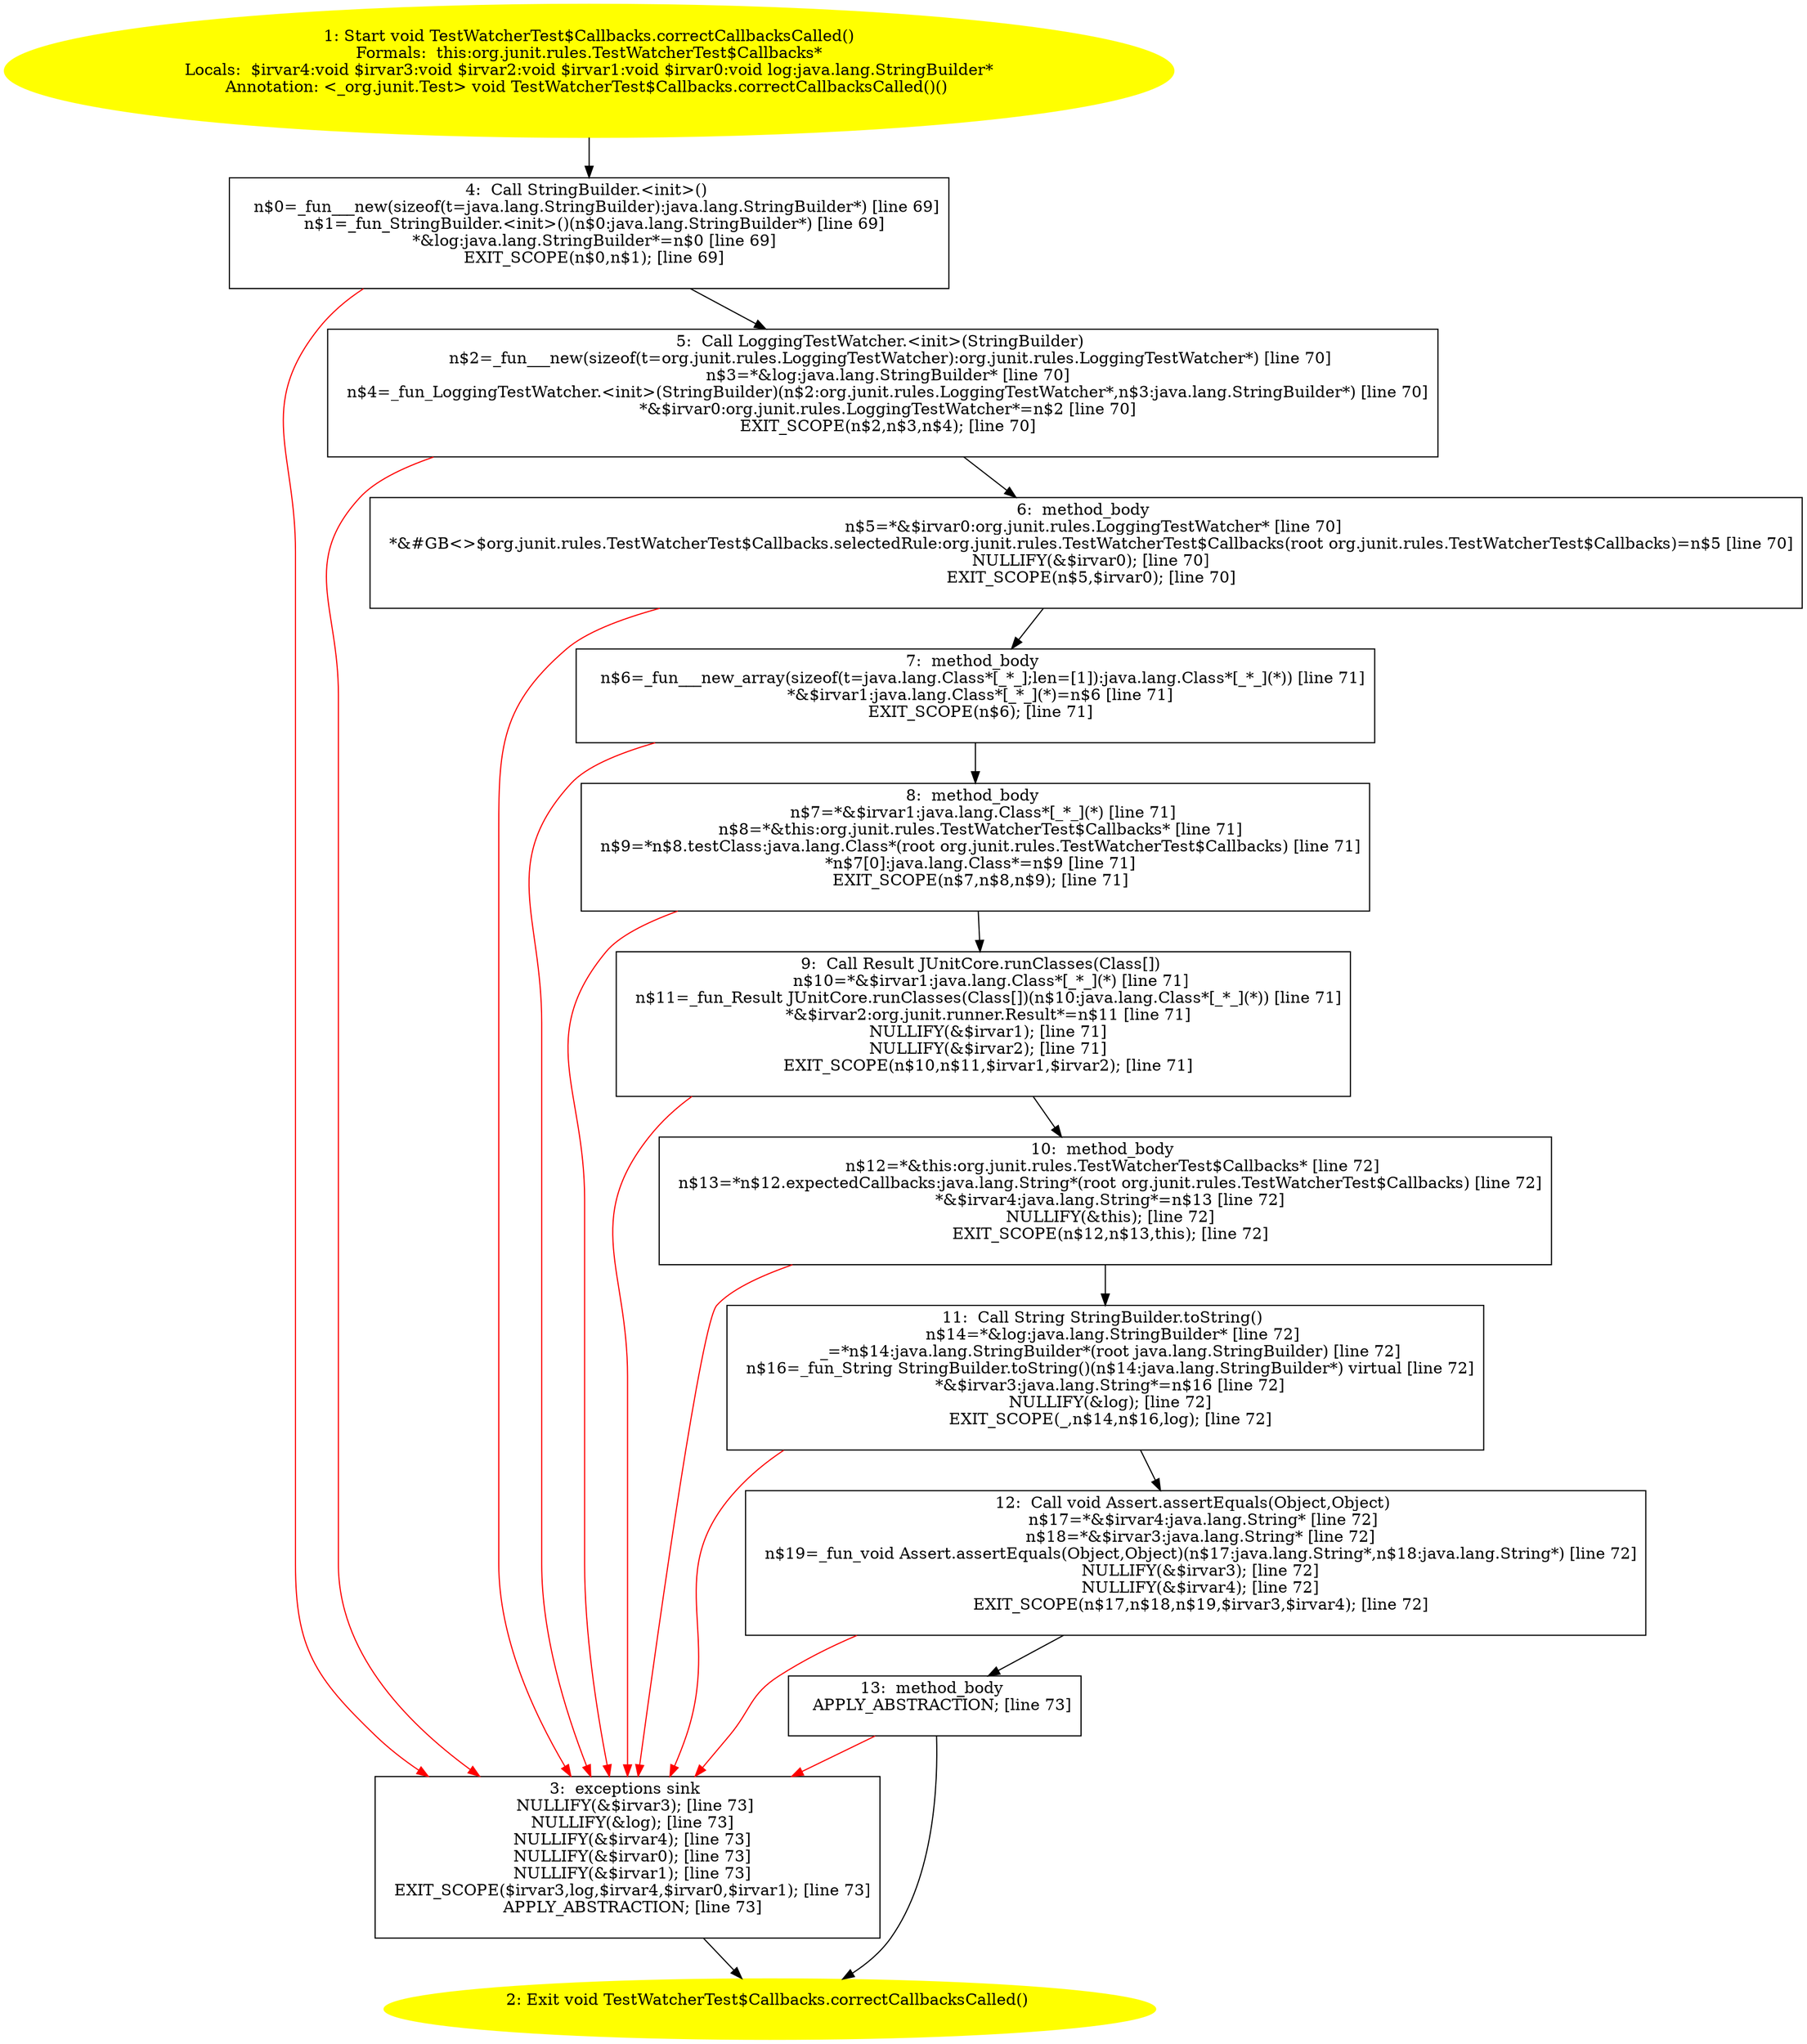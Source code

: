 /* @generated */
digraph cfg {
"org.junit.rules.TestWatcherTest$Callbacks.correctCallbacksCalled():void.d27943d3e60431fc9b3d72ed99d31b8a_1" [label="1: Start void TestWatcherTest$Callbacks.correctCallbacksCalled()\nFormals:  this:org.junit.rules.TestWatcherTest$Callbacks*\nLocals:  $irvar4:void $irvar3:void $irvar2:void $irvar1:void $irvar0:void log:java.lang.StringBuilder*\nAnnotation: <_org.junit.Test> void TestWatcherTest$Callbacks.correctCallbacksCalled()() \n  " color=yellow style=filled]
	

	 "org.junit.rules.TestWatcherTest$Callbacks.correctCallbacksCalled():void.d27943d3e60431fc9b3d72ed99d31b8a_1" -> "org.junit.rules.TestWatcherTest$Callbacks.correctCallbacksCalled():void.d27943d3e60431fc9b3d72ed99d31b8a_4" ;
"org.junit.rules.TestWatcherTest$Callbacks.correctCallbacksCalled():void.d27943d3e60431fc9b3d72ed99d31b8a_2" [label="2: Exit void TestWatcherTest$Callbacks.correctCallbacksCalled() \n  " color=yellow style=filled]
	

"org.junit.rules.TestWatcherTest$Callbacks.correctCallbacksCalled():void.d27943d3e60431fc9b3d72ed99d31b8a_3" [label="3:  exceptions sink \n   NULLIFY(&$irvar3); [line 73]\n  NULLIFY(&log); [line 73]\n  NULLIFY(&$irvar4); [line 73]\n  NULLIFY(&$irvar0); [line 73]\n  NULLIFY(&$irvar1); [line 73]\n  EXIT_SCOPE($irvar3,log,$irvar4,$irvar0,$irvar1); [line 73]\n  APPLY_ABSTRACTION; [line 73]\n " shape="box"]
	

	 "org.junit.rules.TestWatcherTest$Callbacks.correctCallbacksCalled():void.d27943d3e60431fc9b3d72ed99d31b8a_3" -> "org.junit.rules.TestWatcherTest$Callbacks.correctCallbacksCalled():void.d27943d3e60431fc9b3d72ed99d31b8a_2" ;
"org.junit.rules.TestWatcherTest$Callbacks.correctCallbacksCalled():void.d27943d3e60431fc9b3d72ed99d31b8a_4" [label="4:  Call StringBuilder.<init>() \n   n$0=_fun___new(sizeof(t=java.lang.StringBuilder):java.lang.StringBuilder*) [line 69]\n  n$1=_fun_StringBuilder.<init>()(n$0:java.lang.StringBuilder*) [line 69]\n  *&log:java.lang.StringBuilder*=n$0 [line 69]\n  EXIT_SCOPE(n$0,n$1); [line 69]\n " shape="box"]
	

	 "org.junit.rules.TestWatcherTest$Callbacks.correctCallbacksCalled():void.d27943d3e60431fc9b3d72ed99d31b8a_4" -> "org.junit.rules.TestWatcherTest$Callbacks.correctCallbacksCalled():void.d27943d3e60431fc9b3d72ed99d31b8a_5" ;
	 "org.junit.rules.TestWatcherTest$Callbacks.correctCallbacksCalled():void.d27943d3e60431fc9b3d72ed99d31b8a_4" -> "org.junit.rules.TestWatcherTest$Callbacks.correctCallbacksCalled():void.d27943d3e60431fc9b3d72ed99d31b8a_3" [color="red" ];
"org.junit.rules.TestWatcherTest$Callbacks.correctCallbacksCalled():void.d27943d3e60431fc9b3d72ed99d31b8a_5" [label="5:  Call LoggingTestWatcher.<init>(StringBuilder) \n   n$2=_fun___new(sizeof(t=org.junit.rules.LoggingTestWatcher):org.junit.rules.LoggingTestWatcher*) [line 70]\n  n$3=*&log:java.lang.StringBuilder* [line 70]\n  n$4=_fun_LoggingTestWatcher.<init>(StringBuilder)(n$2:org.junit.rules.LoggingTestWatcher*,n$3:java.lang.StringBuilder*) [line 70]\n  *&$irvar0:org.junit.rules.LoggingTestWatcher*=n$2 [line 70]\n  EXIT_SCOPE(n$2,n$3,n$4); [line 70]\n " shape="box"]
	

	 "org.junit.rules.TestWatcherTest$Callbacks.correctCallbacksCalled():void.d27943d3e60431fc9b3d72ed99d31b8a_5" -> "org.junit.rules.TestWatcherTest$Callbacks.correctCallbacksCalled():void.d27943d3e60431fc9b3d72ed99d31b8a_6" ;
	 "org.junit.rules.TestWatcherTest$Callbacks.correctCallbacksCalled():void.d27943d3e60431fc9b3d72ed99d31b8a_5" -> "org.junit.rules.TestWatcherTest$Callbacks.correctCallbacksCalled():void.d27943d3e60431fc9b3d72ed99d31b8a_3" [color="red" ];
"org.junit.rules.TestWatcherTest$Callbacks.correctCallbacksCalled():void.d27943d3e60431fc9b3d72ed99d31b8a_6" [label="6:  method_body \n   n$5=*&$irvar0:org.junit.rules.LoggingTestWatcher* [line 70]\n  *&#GB<>$org.junit.rules.TestWatcherTest$Callbacks.selectedRule:org.junit.rules.TestWatcherTest$Callbacks(root org.junit.rules.TestWatcherTest$Callbacks)=n$5 [line 70]\n  NULLIFY(&$irvar0); [line 70]\n  EXIT_SCOPE(n$5,$irvar0); [line 70]\n " shape="box"]
	

	 "org.junit.rules.TestWatcherTest$Callbacks.correctCallbacksCalled():void.d27943d3e60431fc9b3d72ed99d31b8a_6" -> "org.junit.rules.TestWatcherTest$Callbacks.correctCallbacksCalled():void.d27943d3e60431fc9b3d72ed99d31b8a_7" ;
	 "org.junit.rules.TestWatcherTest$Callbacks.correctCallbacksCalled():void.d27943d3e60431fc9b3d72ed99d31b8a_6" -> "org.junit.rules.TestWatcherTest$Callbacks.correctCallbacksCalled():void.d27943d3e60431fc9b3d72ed99d31b8a_3" [color="red" ];
"org.junit.rules.TestWatcherTest$Callbacks.correctCallbacksCalled():void.d27943d3e60431fc9b3d72ed99d31b8a_7" [label="7:  method_body \n   n$6=_fun___new_array(sizeof(t=java.lang.Class*[_*_];len=[1]):java.lang.Class*[_*_](*)) [line 71]\n  *&$irvar1:java.lang.Class*[_*_](*)=n$6 [line 71]\n  EXIT_SCOPE(n$6); [line 71]\n " shape="box"]
	

	 "org.junit.rules.TestWatcherTest$Callbacks.correctCallbacksCalled():void.d27943d3e60431fc9b3d72ed99d31b8a_7" -> "org.junit.rules.TestWatcherTest$Callbacks.correctCallbacksCalled():void.d27943d3e60431fc9b3d72ed99d31b8a_8" ;
	 "org.junit.rules.TestWatcherTest$Callbacks.correctCallbacksCalled():void.d27943d3e60431fc9b3d72ed99d31b8a_7" -> "org.junit.rules.TestWatcherTest$Callbacks.correctCallbacksCalled():void.d27943d3e60431fc9b3d72ed99d31b8a_3" [color="red" ];
"org.junit.rules.TestWatcherTest$Callbacks.correctCallbacksCalled():void.d27943d3e60431fc9b3d72ed99d31b8a_8" [label="8:  method_body \n   n$7=*&$irvar1:java.lang.Class*[_*_](*) [line 71]\n  n$8=*&this:org.junit.rules.TestWatcherTest$Callbacks* [line 71]\n  n$9=*n$8.testClass:java.lang.Class*(root org.junit.rules.TestWatcherTest$Callbacks) [line 71]\n  *n$7[0]:java.lang.Class*=n$9 [line 71]\n  EXIT_SCOPE(n$7,n$8,n$9); [line 71]\n " shape="box"]
	

	 "org.junit.rules.TestWatcherTest$Callbacks.correctCallbacksCalled():void.d27943d3e60431fc9b3d72ed99d31b8a_8" -> "org.junit.rules.TestWatcherTest$Callbacks.correctCallbacksCalled():void.d27943d3e60431fc9b3d72ed99d31b8a_9" ;
	 "org.junit.rules.TestWatcherTest$Callbacks.correctCallbacksCalled():void.d27943d3e60431fc9b3d72ed99d31b8a_8" -> "org.junit.rules.TestWatcherTest$Callbacks.correctCallbacksCalled():void.d27943d3e60431fc9b3d72ed99d31b8a_3" [color="red" ];
"org.junit.rules.TestWatcherTest$Callbacks.correctCallbacksCalled():void.d27943d3e60431fc9b3d72ed99d31b8a_9" [label="9:  Call Result JUnitCore.runClasses(Class[]) \n   n$10=*&$irvar1:java.lang.Class*[_*_](*) [line 71]\n  n$11=_fun_Result JUnitCore.runClasses(Class[])(n$10:java.lang.Class*[_*_](*)) [line 71]\n  *&$irvar2:org.junit.runner.Result*=n$11 [line 71]\n  NULLIFY(&$irvar1); [line 71]\n  NULLIFY(&$irvar2); [line 71]\n  EXIT_SCOPE(n$10,n$11,$irvar1,$irvar2); [line 71]\n " shape="box"]
	

	 "org.junit.rules.TestWatcherTest$Callbacks.correctCallbacksCalled():void.d27943d3e60431fc9b3d72ed99d31b8a_9" -> "org.junit.rules.TestWatcherTest$Callbacks.correctCallbacksCalled():void.d27943d3e60431fc9b3d72ed99d31b8a_10" ;
	 "org.junit.rules.TestWatcherTest$Callbacks.correctCallbacksCalled():void.d27943d3e60431fc9b3d72ed99d31b8a_9" -> "org.junit.rules.TestWatcherTest$Callbacks.correctCallbacksCalled():void.d27943d3e60431fc9b3d72ed99d31b8a_3" [color="red" ];
"org.junit.rules.TestWatcherTest$Callbacks.correctCallbacksCalled():void.d27943d3e60431fc9b3d72ed99d31b8a_10" [label="10:  method_body \n   n$12=*&this:org.junit.rules.TestWatcherTest$Callbacks* [line 72]\n  n$13=*n$12.expectedCallbacks:java.lang.String*(root org.junit.rules.TestWatcherTest$Callbacks) [line 72]\n  *&$irvar4:java.lang.String*=n$13 [line 72]\n  NULLIFY(&this); [line 72]\n  EXIT_SCOPE(n$12,n$13,this); [line 72]\n " shape="box"]
	

	 "org.junit.rules.TestWatcherTest$Callbacks.correctCallbacksCalled():void.d27943d3e60431fc9b3d72ed99d31b8a_10" -> "org.junit.rules.TestWatcherTest$Callbacks.correctCallbacksCalled():void.d27943d3e60431fc9b3d72ed99d31b8a_11" ;
	 "org.junit.rules.TestWatcherTest$Callbacks.correctCallbacksCalled():void.d27943d3e60431fc9b3d72ed99d31b8a_10" -> "org.junit.rules.TestWatcherTest$Callbacks.correctCallbacksCalled():void.d27943d3e60431fc9b3d72ed99d31b8a_3" [color="red" ];
"org.junit.rules.TestWatcherTest$Callbacks.correctCallbacksCalled():void.d27943d3e60431fc9b3d72ed99d31b8a_11" [label="11:  Call String StringBuilder.toString() \n   n$14=*&log:java.lang.StringBuilder* [line 72]\n  _=*n$14:java.lang.StringBuilder*(root java.lang.StringBuilder) [line 72]\n  n$16=_fun_String StringBuilder.toString()(n$14:java.lang.StringBuilder*) virtual [line 72]\n  *&$irvar3:java.lang.String*=n$16 [line 72]\n  NULLIFY(&log); [line 72]\n  EXIT_SCOPE(_,n$14,n$16,log); [line 72]\n " shape="box"]
	

	 "org.junit.rules.TestWatcherTest$Callbacks.correctCallbacksCalled():void.d27943d3e60431fc9b3d72ed99d31b8a_11" -> "org.junit.rules.TestWatcherTest$Callbacks.correctCallbacksCalled():void.d27943d3e60431fc9b3d72ed99d31b8a_12" ;
	 "org.junit.rules.TestWatcherTest$Callbacks.correctCallbacksCalled():void.d27943d3e60431fc9b3d72ed99d31b8a_11" -> "org.junit.rules.TestWatcherTest$Callbacks.correctCallbacksCalled():void.d27943d3e60431fc9b3d72ed99d31b8a_3" [color="red" ];
"org.junit.rules.TestWatcherTest$Callbacks.correctCallbacksCalled():void.d27943d3e60431fc9b3d72ed99d31b8a_12" [label="12:  Call void Assert.assertEquals(Object,Object) \n   n$17=*&$irvar4:java.lang.String* [line 72]\n  n$18=*&$irvar3:java.lang.String* [line 72]\n  n$19=_fun_void Assert.assertEquals(Object,Object)(n$17:java.lang.String*,n$18:java.lang.String*) [line 72]\n  NULLIFY(&$irvar3); [line 72]\n  NULLIFY(&$irvar4); [line 72]\n  EXIT_SCOPE(n$17,n$18,n$19,$irvar3,$irvar4); [line 72]\n " shape="box"]
	

	 "org.junit.rules.TestWatcherTest$Callbacks.correctCallbacksCalled():void.d27943d3e60431fc9b3d72ed99d31b8a_12" -> "org.junit.rules.TestWatcherTest$Callbacks.correctCallbacksCalled():void.d27943d3e60431fc9b3d72ed99d31b8a_13" ;
	 "org.junit.rules.TestWatcherTest$Callbacks.correctCallbacksCalled():void.d27943d3e60431fc9b3d72ed99d31b8a_12" -> "org.junit.rules.TestWatcherTest$Callbacks.correctCallbacksCalled():void.d27943d3e60431fc9b3d72ed99d31b8a_3" [color="red" ];
"org.junit.rules.TestWatcherTest$Callbacks.correctCallbacksCalled():void.d27943d3e60431fc9b3d72ed99d31b8a_13" [label="13:  method_body \n   APPLY_ABSTRACTION; [line 73]\n " shape="box"]
	

	 "org.junit.rules.TestWatcherTest$Callbacks.correctCallbacksCalled():void.d27943d3e60431fc9b3d72ed99d31b8a_13" -> "org.junit.rules.TestWatcherTest$Callbacks.correctCallbacksCalled():void.d27943d3e60431fc9b3d72ed99d31b8a_2" ;
	 "org.junit.rules.TestWatcherTest$Callbacks.correctCallbacksCalled():void.d27943d3e60431fc9b3d72ed99d31b8a_13" -> "org.junit.rules.TestWatcherTest$Callbacks.correctCallbacksCalled():void.d27943d3e60431fc9b3d72ed99d31b8a_3" [color="red" ];
}
